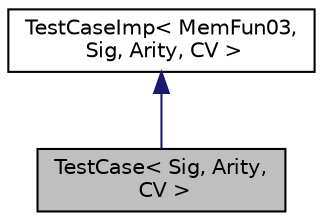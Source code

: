 digraph "TestCase&lt; Sig, Arity, CV &gt;"
{
  edge [fontname="Helvetica",fontsize="10",labelfontname="Helvetica",labelfontsize="10"];
  node [fontname="Helvetica",fontsize="10",shape=record];
  Node0 [label="TestCase\< Sig, Arity,\l CV \>",height=0.2,width=0.4,color="black", fillcolor="grey75", style="filled", fontcolor="black"];
  Node1 -> Node0 [dir="back",color="midnightblue",fontsize="10",style="solid"];
  Node1 [label="TestCaseImp\< MemFun03,\l Sig, Arity, CV \>",height=0.2,width=0.4,color="black", fillcolor="white", style="filled",URL="$struct_test_case_imp.html"];
}
